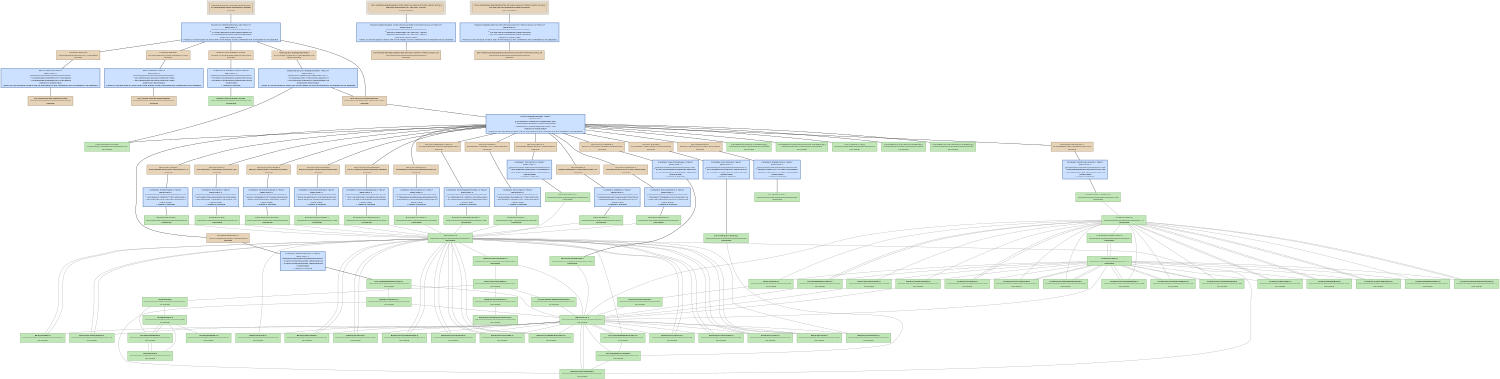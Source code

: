 digraph "DoNothing backup" {
   size = "10.000000,8.500000";
   concentrate = false;

   node [ shape = box, style = filled, color = "0.3 0.5 0.6", fillcolor = "0.3 0.2 0.9", fontname = "Monaco", fontsize = "9" ];
   n00001 [ label = "Development/DoNothing.mexmac.app\n518faabfabe04d46663bb956b44d5db0\nMissing", color = "0.1 0.5 0.5", fillcolor = "0.1 0.2 0.9", peripheries = 3 ];
   n00002 [ label = "Contents/Info.plist\n00389380deac4e2fbf024c74180d6e83\nMissing", color = "0.1 0.5 0.5", fillcolor = "0.1 0.2 0.9" ];
   n00003 [ label = "DoNothing backup.build/Info.plist\n00000000000000000000000000000000\nMissing", color = "0.1 0.5 0.5", fillcolor = "0.1 0.2 0.9" ];
   n00004 [ label = "Contents/PkgInfo\n65c5df548562655236c4ce0e42977e65\nMissing", color = "0.1 0.5 0.5", fillcolor = "0.1 0.2 0.9" ];
   n00005 [ label = "DoNothing backup.build/PkgInfo\n00000000000000000000000000000000\nMissing", color = "0.1 0.5 0.5", fillcolor = "0.1 0.2 0.9" ];
   n00006 [ label = "English.lproj/InfoPlist.strings\n74cd0a7916cdb45ee33aa4b679e75066\nMissing", color = "0.1 0.5 0.5", fillcolor = "0.1 0.2 0.9" ];
   n00007 [ label = "English.lproj/InfoPlist.strings\n00000000434c45840000000000000228\nUpToDate" ];
   n00008 [ label = "ppc/PsychError.o\nc5f34adeceef6e036068175af9b3b6e9\nMissing", color = "0.1 0.5 0.5", fillcolor = "0.1 0.2 0.9" ];
   n00009 [ label = "Base/PsychError.c\n00000000434c4585000000000000563d\nUpToDate" ];
   n00010 [ label = "ppc/PsychRegisterProject.o\n415dd76df73e5c0a55c54d47bb4ceb73\nMissing", color = "0.1 0.5 0.5", fillcolor = "0.1 0.2 0.9" ];
   n00011 [ label = "Base/PsychRegisterProject.c\n00000000434c458500000000000012e6\nUpToDate" ];
   n00012 [ label = "ppc/PsychHelp.o\n860884db2214de93223117d0ca7e6879\nMissing", color = "0.1 0.5 0.5", fillcolor = "0.1 0.2 0.9" ];
   n00013 [ label = "Base/PsychHelp.c\n00000000434c811d00000000000005b8\nUpToDate" ];
   n00014 [ label = "ppc/MiniBox.o\n2abd94f3e8ef621ca903af627d2a6115\nMissing", color = "0.1 0.5 0.5", fillcolor = "0.1 0.2 0.9" ];
   n00015 [ label = "Base/MiniBox.c\n00000000434c45850000000000000f4f\nUpToDate" ];
   n00016 [ label = "ppc/PsychMemory.o\n776a2be334b7776c5410d12ca6f275a8\nMissing", color = "0.1 0.5 0.5", fillcolor = "0.1 0.2 0.9" ];
   n00017 [ label = "Base/PsychMemory.c\n00000000434ca96200000000000003a4\nUpToDate" ];
   n00018 [ label = "ppc/ProjectTable.o\n80ccedb38333c8724c77f81ad0791f1a\nMissing", color = "0.1 0.5 0.5", fillcolor = "0.1 0.2 0.9" ];
   n00019 [ label = "Base/ProjectTable.c\n00000000434c4585000000000000023a\nUpToDate" ];
   n00020 [ label = "ppc/PsychInit.o\na07d42e434c116859f0222420559c128\nMissing", color = "0.1 0.5 0.5", fillcolor = "0.1 0.2 0.9" ];
   n00021 [ label = "Base/PsychInit.c\n00000000434c45850000000000000759\nUpToDate" ];
   n00022 [ label = "ppc/PsychTimeGlue.o\ne77d13ac25a59502eadd35d79baa60bd\nMissing", color = "0.1 0.5 0.5", fillcolor = "0.1 0.2 0.9" ];
   n00023 [ label = "Base/PsychTimeGlue.c\n00000000434c4585000000000000123d\nUpToDate" ];
   n00024 [ label = "ppc/PsychStructGlue.o\nae56515b9dc4f2b87100ba285c29dd1c\nMissing", color = "0.1 0.5 0.5", fillcolor = "0.1 0.2 0.9" ];
   n00025 [ label = "Base/PsychStructGlue.c\n00000000434c45850000000000002bb8\nUpToDate" ];
   n00026 [ label = "ppc/PsychVersioning.o\n8f3ac464c82a735f9c978b34f3ac3ba5\nMissing", color = "0.1 0.5 0.5", fillcolor = "0.1 0.2 0.9" ];
   n00027 [ label = "Base/PsychVersioning.c\n000000004353f09e00000000000014ee\nUpToDate" ];
   n00028 [ label = "ppc/MODULEVersion.o\ndc35bafbf5f2188a1a9d455bc4f273cd\nMissing", color = "0.1 0.5 0.5", fillcolor = "0.1 0.2 0.9" ];
   n00029 [ label = "Screen/MODULEVersion.c\n00000000434c4585000000000000124e\nUpToDate" ];
   n00030 [ label = "ppc/PsychScriptingGlue.o\n13c511e9ea3c7d90499dc096939edfb0\nMissing", color = "0.1 0.5 0.5", fillcolor = "0.1 0.2 0.9" ];
   n00031 [ label = "Base/PsychScriptingGlue.c\n00000000434c458500000000000105c5\nUpToDate" ];
   n00032 [ label = "ppc/mexversion.o\n98a96167a8b5c5471b1aec1e30a2ba63\nMissing", color = "0.1 0.5 0.5", fillcolor = "0.1 0.2 0.9" ];
   n00033 [ label = "src/mexversion.c\n000000004332d94600000000000002d2\nUpToDate" ];
   n00034 [ label = "ppc/DoNothing.o\n3791eade151f8587ad7610069c0e4069\nMissing", color = "0.1 0.5 0.5", fillcolor = "0.1 0.2 0.9" ];
   n00035 [ label = "DoNothing/DoNothing.c\n00000000434c458500000000000005e0\nUpToDate" ];
   n00036 [ label = "ppc/RegisterProject.o\n62ac4ccb4b83f36acd951bebc8f6d054\nMissing", color = "0.1 0.5 0.5", fillcolor = "0.1 0.2 0.9" ];
   n00037 [ label = "DoNothing/RegisterProject.c\n00000000434c4585000000000000045c\nUpToDate" ];
   n00038 [ label = "ppc/PsychAuthors.o\n77b9bd092d1a5c6b0848e2808b0dd174\nMissing", color = "0.1 0.5 0.5", fillcolor = "0.1 0.2 0.9" ];
   n00039 [ label = "Base/PsychAuthors.c\n00000000434c81430000000000000d3b\nUpToDate" ];
   n00040 [ label = "MacOS/DoNothing.mexmac\nb6e9a96c875d9d83dba2eec484617d3c\nMissing", color = "0.1 0.5 0.5", fillcolor = "0.1 0.2 0.9" ];
   n00041 [ label = "Frameworks/OpenGL.framework[C]\n00000000434ac55900000000000000ee\nUpToDate" ];
   n00042 [ label = "Frameworks/ApplicationServices.framework[C]\n00000000434ac53300000000000000ee\nUpToDate" ];
   n00043 [ label = "2.95.2/libstdc++.a[C]\n00000000434abb590000000000075c68\nUpToDate" ];
   n00044 [ label = "Frameworks/CoreAudio.framework[C]\n00000000434ac55b00000000000000cc\nUpToDate" ];
   n00045 [ label = "Frameworks/CoreServices.framework[C]\n00000000434ac53600000000000000ee\nUpToDate" ];
   n00046 [ label = "mac/mexFunction.map\n000000004332d946000000000000012e\nUpToDate" ];
   n00047 [ label = "<DoNothing backup.build/Script-2F5432A40904157F0051D6CC.sh>[A]\nd9f78674ae2e4b821a12827201146d21\nDepsUpdated", color = "0.1 0.5 0.5", fillcolor = "0.1 0.2 0.9", peripheries = 3 ];
   n00048 [ label = "DoNothing backup.build/Script-2F5432A40904157F0051D6CC.sh\n00000000000000000000000000000000\nMissing", color = "0.1 0.5 0.5", fillcolor = "0.1 0.2 0.9" ];
   n00049 [ label = "<DoNothing backup.build/Script-2F5432A50904157F0051D6CC.sh>[A]\n70c2d218040796ebd5e7b7ebb1989480\nDepsUpdated", color = "0.1 0.5 0.5", fillcolor = "0.1 0.2 0.9", peripheries = 3 ];
   n00050 [ label = "DoNothing backup.build/Script-2F5432A50904157F0051D6CC.sh\n00000000000000000000000000000000\nMissing", color = "0.1 0.5 0.5", fillcolor = "0.1 0.2 0.9" ];
   n00051 [ label = "<MacOS/DoNothing.mexmac>\n875a7306e72c83da7c019a982edb310e\nDepsUpdated", color = "0.1 0.5 0.5", fillcolor = "0.1 0.2 0.9", style = "filled,dashed" ];
   n00052 [ label = "Base/Psych.h\n00000000434c45850000000000000410\nUpToDate" ];
   n00053 [ label = "Base/Psych.h\n00000000434c45850000000000000410\nUpToDate" ];
   n00054 [ label = "Screen/Screen.h\n00000000434c4585000000000000111f\nUpToDate" ];
   n00055 [ label = "DoNothing/DoNothing.h\n00000000434c458500000000000001ce\nUpToDate" ];
   n00056 [ label = "GetSecs/GetSecs.h\n00000000434c4585000000000000027e\nUpToDate" ];
   n00057 [ label = "Base/PsychConstants.h\n00000000434c4585000000000000080d\nUpToDate" ];
   n00058 [ label = "Base/MiniBox.h\n00000000434c458500000000000004d6\nUpToDate" ];
   n00059 [ label = "Base/ProjectTable.h\n00000000434c458500000000000002f6\nUpToDate" ];
   n00060 [ label = "Base/PsychError.h\n00000000434c45850000000000001fe7\nUpToDate" ];
   n00061 [ label = "Base/PsychScriptingGlue.h\n00000000434c45850000000000001a37\nUpToDate" ];
   n00062 [ label = "Base/PsychStructGlue.h\n00000000434c45850000000000000bcc\nUpToDate" ];
   n00063 [ label = "Base/PsychCellGlue.h\n00000000434c458500000000000005c5\nUpToDate" ];
   n00064 [ label = "Base/PsychRegisterProject.h\n00000000434c458500000000000003f1\nUpToDate" ];
   n00065 [ label = "Base/PsychAuthors.h\n00000000434c458500000000000005e9\nUpToDate" ];
   n00066 [ label = "Base/PsychVersioning.h\n00000000434c458500000000000004dd\nUpToDate" ];
   n00067 [ label = "Base/PsychHelp.h\n00000000434c45850000000000000357\nUpToDate" ];
   n00068 [ label = "Base/PsychInit.h\n00000000434c458500000000000002db\nUpToDate" ];
   n00069 [ label = "Base/PsychMemory.h\n00000000434c45850000000000000473\nUpToDate" ];
   n00070 [ label = "Base/PsychTimeGlue.h\n00000000434c45850000000000000455\nUpToDate" ];
   n00071 [ label = "Base/PsychInstrument.h\n00000000434c458500000000000001a8\nUpToDate" ];
   n00072 [ label = "DoNothing/RegisterProject.h\n00000000434c458500000000000002cd\nUpToDate" ];
   n00073 [ label = "Base/TimeLists.h\n00000000434c458500000000000002a9\nUpToDate" ];
   n00074 [ label = "Screen/PsychRects.h\n00000000434c458500000000000005d5\nUpToDate" ];
   n00075 [ label = "Screen/ScreenTypes.h\n00000000434c458500000000000013b6\nUpToDate" ];
   n00076 [ label = "Screen/PsychVideoGlue.h\n00000000434c458500000000000005d4\nUpToDate" ];
   n00077 [ label = "Screen/PsychScreenGlue.h\n00000000434c45850000000000000d6d\nUpToDate" ];
   n00078 [ label = "Screen/PsychWindowTextGlue.h\n00000000434c458500000000000008ee\nUpToDate" ];
   n00079 [ label = "Screen/WindowBank.h\n00000000434c458500000000000015a0\nUpToDate" ];
   n00080 [ label = "Screen/PsychWindowGlue.h\n00000000434c458500000000000007be\nUpToDate" ];
   n00081 [ label = "Screen/PsychTextureSupport.h\n00000000434c45850000000000000317\nUpToDate" ];
   n00082 [ label = "Screen/PsychAlphaBlending.h\n00000000434c458500000000000004fb\nUpToDate" ];
   n00083 [ label = "Screen/ScreenArguments.h\n00000000434c45850000000000000ca3\nUpToDate" ];
   n00084 [ label = "Screen/RegisterProject.h\n00000000434c45850000000000000284\nUpToDate" ];
   n00085 [ label = "Screen/WindowHelpers.h\n00000000434c45850000000000000773\nUpToDate" ];
   n00086 [ label = "Fonts/PsychFontGlue.h\n00000000434c45850000000000000e47\nUpToDate" ];
   n00087 [ label = "Fonts/ScreenFontGlue.h\n00000000434c45850000000000000260\nUpToDate" ];
   n00088 [ label = "Fonts/FontInfo.h\n00000000434c45850000000000000ef4\nUpToDate" ];
   n00089 [ label = "Screen/ScreenPreferenceState.h\n00000000434c45850000000000000513\nUpToDate" ];
   n00090 [ label = "Base/PsychIncludes.h\n00000000434c4585000000000000074c\nUpToDate" ];
   n00091 [ label = "Screen/Screen.h\n00000000434c4585000000000000111f\nUpToDate" ];
   n00092 [ label = "Fonts/PsychFontGlue.h\n00000000434c45850000000000000e47\nUpToDate" ];
   n00093 [ label = "Base/PsychPlatform.h\n00000000434c45850000000000000589\nUpToDate" ];
   n00094 [ label = "include/mex.h\n000000004332d9460000000000003742\nUpToDate" ];
   n00095 [ label = "OS9ToolboxFragments/Events.h\n00000000434c45850000000000000236\nUpToDate" ];
   n00096 [ label = "Base/PsychPlatformConstants.h\n00000000434c4585000000000000070e\nUpToDate" ];
   n00097 [ label = "include/matrix.h\n000000004332d9460000000000009ff2\nUpToDate" ];
   n00098 [ label = "include/mwdebug.h\n000000004332d9460000000000002b3c\nUpToDate" ];
   n00099 [ label = "include/tmwtypes.h\n000000004332d946000000000000458d\nUpToDate" ];
   n00100 [ label = "include/mat.h\n000000004332d94600000000000023ab\nUpToDate" ];

   node [ shape = box, style = "filled,bold", color = "0.7 0.5 0.7", fillcolor = "0.7 0.2 1.0", fontname = "Monaco", fontsize = "9" ];
   c00001 [ label = "PBXCp Info.plist <wt:0>\nwaitCount: 0\n00000000000000000000000000000000\n^ 00389380deac4e2fbf024c74180d6e83\n= 00389380deac4e2fbf024c74180d6e83\nIndirectlyNeedsToRun\nNeeds to run because at least one of the inputs to the command are scheduled to be updated.", color = "0.6 0.5 0.7", fillcolor = "0.6 0.2 1.0" ];
   c00002 [ label = "PBXCp PkgInfo <wt:0>\nwaitCount: 0\n00000000000000000000000000000000\n^ 65c5df548562655236c4ce0e42977e65\n= 65c5df548562655236c4ce0e42977e65\nIndirectlyNeedsToRun\nNeeds to run because at least one of the inputs to the command are scheduled to be updated.", color = "0.6 0.5 0.7", fillcolor = "0.6 0.2 1.0" ];
   c00003 [ label = "CpResource InfoPlist.strings <wt:4>\nwaitCount: 0\n00000000000000000000000000000000\n^ 74cd0a7916cdb45ee33aa4b679e75066\n= 74cd0a7916cdb45ee33aa4b679e75066\nNeedsToRun\n1 output is missing", color = "0.6 0.5 0.7", fillcolor = "0.6 0.2 1.0" ];
   c00004 [ label = "CompileC PsychError.o <wt:6>\nwaitCount: 0\n00000000434c45850000000000004529\n^ c5f34ade8da32b866068175af9b3f3c0\n= c5f34adeceef6e036068175af9b3b6e9\nNeedsToRun\n1 output is missing", color = "0.6 0.5 0.7", fillcolor = "0.6 0.2 1.0" ];
   c00005 [ label = "CompileC PsychRegisterProject.o <wt:6>\nwaitCount: 0\n00000000434c458500000000000001f2\n^ 415dd76db472198f55c54d47bb4cea81\n= 415dd76df73e5c0a55c54d47bb4ceb73\nNeedsToRun\n1 output is missing", color = "0.6 0.5 0.7", fillcolor = "0.6 0.2 1.0" ];
   c00006 [ label = "CompileC PsychHelp.o <wt:6>\nwaitCount: 0\n00000000434c811d00000000000016ac\n^ 860884db61585f8e223117d0ca7e7ed5\n= 860884db2214de93223117d0ca7e6879\nNeedsToRun\n1 output is missing", color = "0.6 0.5 0.7", fillcolor = "0.6 0.2 1.0" ];
   c00007 [ label = "CompileC MiniBox.o <wt:6>\nwaitCount: 0\n00000000434c45850000000000001c5b\n^ 2abd94f3aba32799a903af627d2a7d4e\n= 2abd94f3e8ef621ca903af627d2a6115\nNeedsToRun\n1 output is missing", color = "0.6 0.5 0.7", fillcolor = "0.6 0.2 1.0" ];
   c00008 [ label = "CompileC PsychMemory.o <wt:6>\nwaitCount: 0\n00000000434ca96200000000000010b0\n^ 776a2be377fbde0e5410d12ca6f26518\n= 776a2be334b7776c5410d12ca6f275a8\nNeedsToRun\n1 output is missing", color = "0.6 0.5 0.7", fillcolor = "0.6 0.2 1.0" ];
   c00009 [ label = "CompileC ProjectTable.o <wt:6>\nwaitCount: 0\n00000000434c4585000000000000112e\n^ 80ccedb3c07f8df74c77f81ad0790e34\n= 80ccedb38333c8724c77f81ad0791f1a\nNeedsToRun\n1 output is missing", color = "0.6 0.5 0.7", fillcolor = "0.6 0.2 1.0" ];
   c00010 [ label = "CompileC PsychInit.o <wt:6>\nwaitCount: 0\n00000000434c4585000000000000144d\n^ a07d42e4778d53009f0222420559d565\n= a07d42e434c116859f0222420559c128\nNeedsToRun\n1 output is missing", color = "0.6 0.5 0.7", fillcolor = "0.6 0.2 1.0" ];
   c00011 [ label = "CompileC PsychTimeGlue.o <wt:6>\nwaitCount: 0\n00000000434c458500000000000014e1\n^ e77d13ac66e9d087eadd35d79baa745c\n= e77d13ac25a59502eadd35d79baa60bd\nNeedsToRun\n1 output is missing", color = "0.6 0.5 0.7", fillcolor = "0.6 0.2 1.0" ];
   c00012 [ label = "CompileC PsychStructGlue.o <wt:6>\nwaitCount: 0\n00000000434c458500000000000038ac\n^ ae56515bde88b73d7100ba285c29e5b0\n= ae56515b9dc4f2b87100ba285c29dd1c\nNeedsToRun\n1 output is missing", color = "0.6 0.5 0.7", fillcolor = "0.6 0.2 1.0" ];
   c00013 [ label = "CompileC PsychVersioning.o <wt:6>\nwaitCount: 0\n000000004353f09e00000000000007fa\n^ 8f3ac4648b7983c19c978b34f3ac3c5f\n= 8f3ac464c82a735f9c978b34f3ac3ba5\nNeedsToRun\n1 output is missing", color = "0.6 0.5 0.7", fillcolor = "0.6 0.2 1.0" ];
   c00014 [ label = "CompileC MODULEVersion.o <wt:6>\nwaitCount: 0\n00000000434c4585000000000000124e\n^ dc35bafbb6be5d0f1a9d455bc4f26183\n= dc35bafbf5f2188a1a9d455bc4f273cd\nNeedsToRun\n1 output is missing", color = "0.6 0.5 0.7", fillcolor = "0.6 0.2 1.0" ];
   c00015 [ label = "CompileC PsychScriptingGlue.o <wt:6>\nwaitCount: 0\n00000000434c458500000000000116d1\n^ 13c511e9a9703815499dc096939fc961\n= 13c511e9ea3c7d90499dc096939edfb0\nNeedsToRun\n1 output is missing", color = "0.6 0.5 0.7", fillcolor = "0.6 0.2 1.0" ];
   c00016 [ label = "CompileC mexversion.o <wt:6>\nwaitCount: 0\n000000004332d94600000000000002d2\n^ 98a96167eb871c011b1aec1e30a2b8b1\n= 98a96167a8b5c5471b1aec1e30a2ba63\nNeedsToRun\n1 output is missing", color = "0.6 0.5 0.7", fillcolor = "0.6 0.2 1.0" ];
   c00017 [ label = "CompileC DoNothing.o <wt:6>\nwaitCount: 0\n00000000434c4585000000000000007b\n^ 3791eade5653c002ad7610069c0e4012\n= 3791eade151f8587ad7610069c0e4069\nNeedsToRun\n1 output is missing", color = "0.6 0.5 0.7", fillcolor = "0.6 0.2 1.0" ];
   c00018 [ label = "CompileC RegisterProject.o <wt:6>\nwaitCount: 0\n00000000000000000000000000000667\n^ 62ac4ccb4b83f36acd951bebc8f6d633\n= 62ac4ccb4b83f36acd951bebc8f6d054\nNeedsToRun\n1 output is missing", color = "0.6 0.5 0.7", fillcolor = "0.6 0.2 1.0" ];
   c00019 [ label = "CompileC PsychAuthors.o <wt:6>\nwaitCount: 0\n00000000434c81430000000000001e2f\n^ 77b9bd096e56dd280848e2808b0dcf5b\n= 77b9bd092d1a5c6b0848e2808b0dd174\nNeedsToRun\n1 output is missing", color = "0.6 0.5 0.7", fillcolor = "0.6 0.2 1.0" ];
   c00020 [ label = "Ld DoNothing.mexmac <wt:6>\nwaitCount: 0\ncc0c5ed5c4a1db3b1e016dae0a6a735b\n^ 7ae5f7b943fc46b8c5a3836a8e0b0e67\n= b6e9a96c875d9d83dba2eec484617d3c\nIndirectlyNeedsToRun\nNeeds to run because at least one of the inputs to the command are scheduled to be updated.", color = "0.6 0.5 0.7", fillcolor = "0.6 0.2 1.0" ];
   c00021 [ label = "PhaseScriptExecution Script-2F5432A40904157F0051D6CC.sh <wt:10>\nwaitCount: 0\n00000000000000000000000000000000\n^ d9f78674ae2e4b821a12827201146d21\n= d9f78674ae2e4b821a12827201146d21\nIndirectlyNeedsToRun\nNeeds to run because at least one of the inputs to the command are scheduled to be updated.", color = "0.6 0.5 0.7", fillcolor = "0.6 0.2 1.0" ];
   c00022 [ label = "PhaseScriptExecution Script-2F5432A50904157F0051D6CC.sh <wt:12>\nwaitCount: 0\n00000000000000000000000000000000\n^ 70c2d218040796ebd5e7b7ebb1989480\n= 70c2d218040796ebd5e7b7ebb1989480\nIndirectlyNeedsToRun\nNeeds to run because at least one of the inputs to the command are scheduled to be updated.", color = "0.6 0.5 0.7", fillcolor = "0.6 0.2 1.0" ];
   c00023 [ label = "EditSymbols DoNothing.mexmac <wt:13>\nwaitCount: 0\nb6e9a96cc46f44c5dba2eec484617c12\n^ 31b3da6a2343c71fa7a3745caaba4d1c\n= 875a7306e72c83da7c019a982edb310e\nIndirectlyNeedsToRun\nNeeds to run because at least one of the inputs to the command are scheduled to be updated.", color = "0.6 0.5 0.7", fillcolor = "0.6 0.2 1.0" ];
   c00024 [ label = "Touch DoNothing.mexmac.app <wt:14>\nwaitCount: 0\n20839cc72d72817acd5f529089c70cb2\n^ 710c36788692cc3cab64ebc63d8a5102\n= 518faabfabe04d46663bb956b44d5db0\nIndirectlyNeedsToRun\nNeeds to run because at least one of the inputs to the command are scheduled to be updated.", color = "0.6 0.5 0.7", fillcolor = "0.6 0.2 1.0" ];

   edge [ style = solid, color = black, arrowhead = none, arrowtail = normal ];
   n00001 -> { c00024 };
   n00002 -> { c00001 };
   n00004 -> { c00002 };
   n00006 -> { c00003 };
   n00008 -> { c00004 };
   n00010 -> { c00005 };
   n00012 -> { c00006 };
   n00014 -> { c00007 };
   n00016 -> { c00008 };
   n00018 -> { c00009 };
   n00020 -> { c00010 };
   n00022 -> { c00011 };
   n00024 -> { c00012 };
   n00026 -> { c00013 };
   n00028 -> { c00014 };
   n00030 -> { c00015 };
   n00032 -> { c00016 };
   n00034 -> { c00017 };
   n00036 -> { c00018 };
   n00038 -> { c00019 };
   n00040 -> { c00020 };
   n00047 -> { c00021 };
   n00049 -> { c00022 };
   n00051 -> { c00023 };
   c00001 -> { n00003 };
   c00002 -> { n00005 n00005 };
   c00003 -> { n00007 n00007 };
   c00004 -> { n00009 };
   c00005 -> { n00011 };
   c00006 -> { n00013 };
   c00007 -> { n00015 };
   c00008 -> { n00017 };
   c00009 -> { n00019 };
   c00010 -> { n00021 };
   c00011 -> { n00023 };
   c00012 -> { n00025 };
   c00013 -> { n00027 };
   c00014 -> { n00029 };
   c00015 -> { n00031 };
   c00016 -> { n00033 };
   c00017 -> { n00035 };
   c00018 -> { n00037 };
   c00019 -> { n00039 };
   c00020 -> { n00008 n00010 n00012 n00014 n00016 n00018 n00020 n00022 n00024 n00026 n00028 n00030 n00032 n00034 n00036 n00038 n00041 n00042 n00043 n00044 n00045 n00046 };
   c00021 -> { n00048 };
   c00022 -> { n00050 };
   c00023 -> { n00040 n00046 };
   c00024 -> { n00002 n00004 n00006 n00040 n00051 };

   edge [ style = solid, color = gray60, arrowhead = none, arrowtail = normal ];
   n00009 -> { n00052 };
   n00011 -> { n00052 };
   n00013 -> { n00052 };
   n00015 -> { n00052 };
   n00017 -> { n00052 };
   n00019 -> { n00052 };
   n00021 -> { n00052 };
   n00023 -> { n00053 };
   n00025 -> { n00052 };
   n00027 -> { n00052 };
   n00029 -> { n00054 };
   n00031 -> { n00052 };
   n00035 -> { n00055 };
   n00037 -> { n00053 n00056 };
   n00039 -> { n00052 };
   n00052 -> { n00057 n00058 n00059 n00060 n00061 n00062 n00063 n00064 n00065 n00066 n00067 n00068 n00069 n00070 n00071 n00072 n00073 };
   n00053 -> { n00057 n00058 n00059 n00060 n00061 n00062 n00063 n00064 n00065 n00066 n00067 n00068 n00069 n00070 n00071 n00072 n00073 };
   n00054 -> { n00053 n00074 n00075 n00076 n00077 n00078 n00079 n00080 n00081 n00082 n00083 n00084 n00085 n00086 n00087 n00088 n00089 };
   n00055 -> { n00053 n00070 };
   n00056 -> { n00053 n00070 };
   n00057 -> { n00090 };
   n00058 -> { n00052 };
   n00059 -> { n00052 };
   n00060 -> { n00052 };
   n00061 -> { n00052 };
   n00062 -> { n00052 };
   n00063 -> { n00052 };
   n00064 -> { n00052 };
   n00065 -> { n00052 };
   n00066 -> { n00052 };
   n00067 -> { n00052 };
   n00068 -> { n00052 };
   n00070 -> { n00053 };
   n00071 -> { n00052 };
   n00072 -> { n00053 n00055 };
   n00074 -> { n00054 };
   n00075 -> { n00054 };
   n00076 -> { n00091 };
   n00077 -> { n00091 };
   n00078 -> { n00091 };
   n00079 -> { n00054 };
   n00080 -> { n00091 };
   n00081 -> { n00091 };
   n00082 -> { n00091 };
   n00083 -> { n00054 };
   n00084 -> { n00053 n00054 };
   n00086 -> { n00053 };
   n00087 -> { n00053 };
   n00088 -> { n00092 };
   n00089 -> { n00054 };
   n00090 -> { n00093 n00094 n00094 n00095 n00094 };
   n00091 -> { n00053 n00074 n00075 n00076 n00077 n00078 n00079 n00080 n00081 n00082 n00083 n00084 n00085 n00086 n00087 n00088 n00089 };
   n00092 -> { n00053 };
   n00093 -> { n00096 };
   n00094 -> { n00097 n00097 n00098 };
   n00095 -> { n00053 };
   n00097 -> { n00099 n00098 };
   n00098 -> { n00097 n00100 };
   n00100 -> { n00097 n00098 };
}
